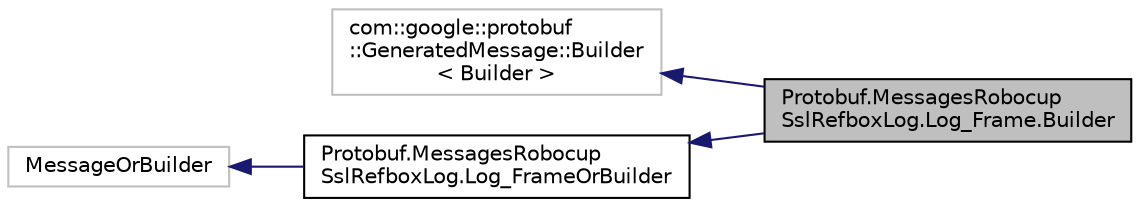 digraph "Protobuf.MessagesRobocupSslRefboxLog.Log_Frame.Builder"
{
 // INTERACTIVE_SVG=YES
  edge [fontname="Helvetica",fontsize="10",labelfontname="Helvetica",labelfontsize="10"];
  node [fontname="Helvetica",fontsize="10",shape=record];
  rankdir="LR";
  Node1 [label="Protobuf.MessagesRobocup\lSslRefboxLog.Log_Frame.Builder",height=0.2,width=0.4,color="black", fillcolor="grey75", style="filled", fontcolor="black"];
  Node2 -> Node1 [dir="back",color="midnightblue",fontsize="10",style="solid",fontname="Helvetica"];
  Node2 [label="com::google::protobuf\l::GeneratedMessage::Builder\l\< Builder \>",height=0.2,width=0.4,color="grey75", fillcolor="white", style="filled"];
  Node3 -> Node1 [dir="back",color="midnightblue",fontsize="10",style="solid",fontname="Helvetica"];
  Node3 [label="Protobuf.MessagesRobocup\lSslRefboxLog.Log_FrameOrBuilder",height=0.2,width=0.4,color="black", fillcolor="white", style="filled",URL="$d7/d35/interface_protobuf_1_1_messages_robocup_ssl_refbox_log_1_1_log___frame_or_builder.html"];
  Node4 -> Node3 [dir="back",color="midnightblue",fontsize="10",style="solid",fontname="Helvetica"];
  Node4 [label="MessageOrBuilder",height=0.2,width=0.4,color="grey75", fillcolor="white", style="filled"];
}
